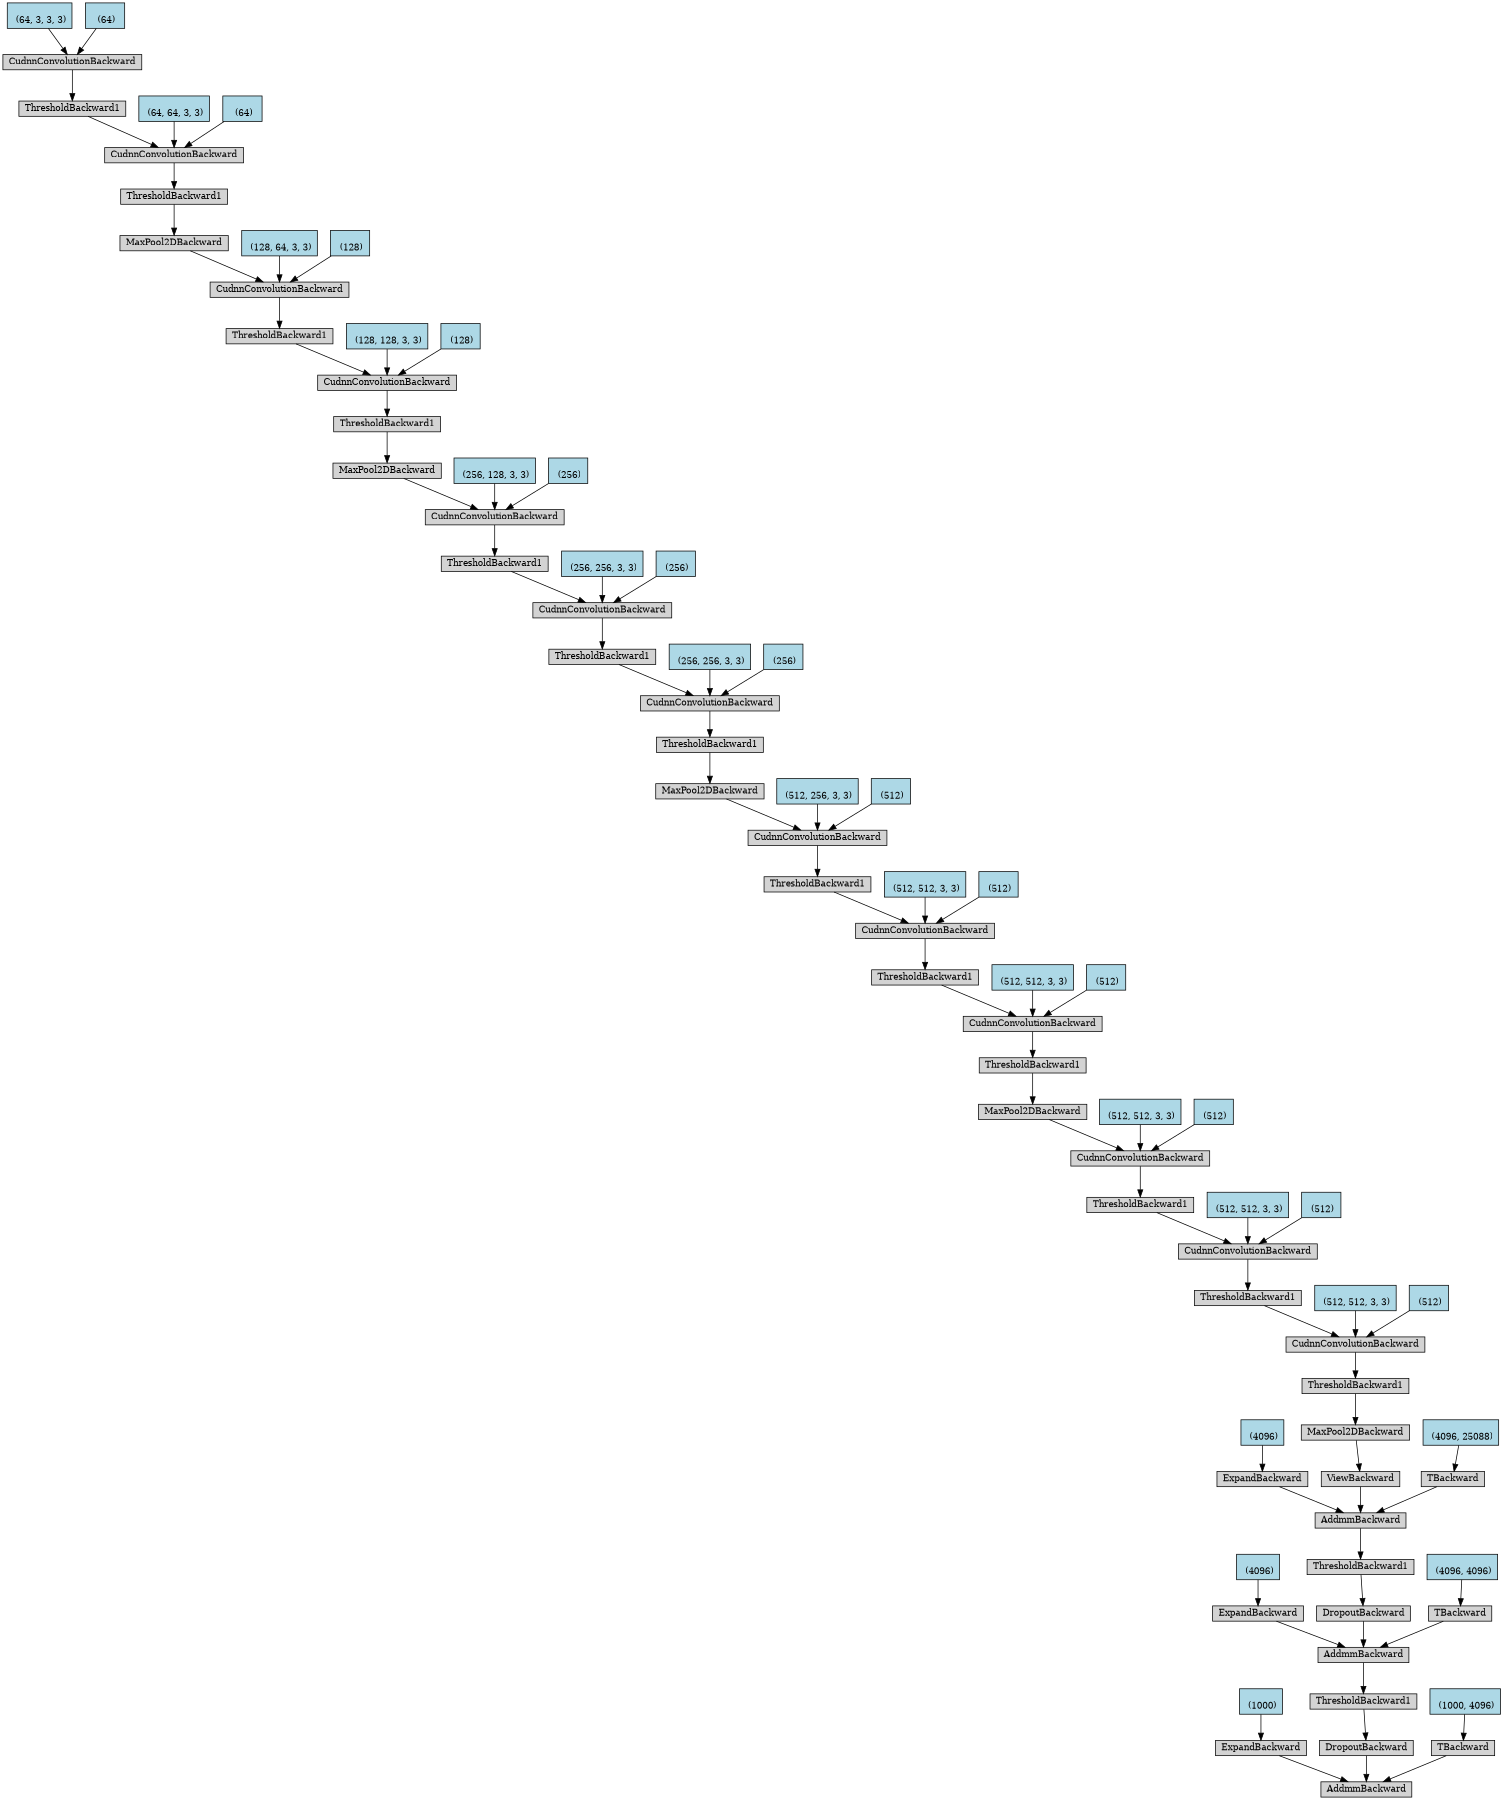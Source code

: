 digraph {
	graph [size="12,12"]
	node [align=left fontsize=12 height=0.2 ranksep=0.1 shape=box style=filled]
	1554882395104 [label=AddmmBackward]
	1554882394656 -> 1554882395104
	1554882394656 [label=ExpandBackward]
	1554882395048 -> 1554882394656
	1554882395048 [label="
 (1000)" fillcolor=lightblue]
	1555312258408 -> 1554882395104
	1555312258408 [label=DropoutBackward]
	1554882394488 -> 1555312258408
	1554882394488 [label=ThresholdBackward1]
	1554882394992 -> 1554882394488
	1554882394992 [label=AddmmBackward]
	1554882394376 -> 1554882394992
	1554882394376 [label=ExpandBackward]
	1554882394824 -> 1554882394376
	1554882394824 [label="
 (4096)" fillcolor=lightblue]
	1555312258072 -> 1554882394992
	1555312258072 [label=DropoutBackward]
	1554882394264 -> 1555312258072
	1554882394264 [label=ThresholdBackward1]
	1554882394208 -> 1554882394264
	1554882394208 [label=AddmmBackward]
	1554882394096 -> 1554882394208
	1554882394096 [label=ExpandBackward]
	1554882393872 -> 1554882394096
	1554882393872 [label="
 (4096)" fillcolor=lightblue]
	1554882394040 -> 1554882394208
	1554882394040 [label=ViewBackward]
	1554882393816 -> 1554882394040
	1554882393816 [label=MaxPool2DBackward]
	1554882393704 -> 1554882393816
	1554882393704 [label=ThresholdBackward1]
	1554882393200 -> 1554882393704
	1554882393200 [label=CudnnConvolutionBackward]
	1555315499248 -> 1554882393200
	1555315499248 [label=ThresholdBackward1]
	1555315499696 -> 1555315499248
	1555315499696 [label=CudnnConvolutionBackward]
	1555315500424 -> 1555315499696
	1555315500424 [label=ThresholdBackward1]
	1555315502104 -> 1555315500424
	1555315502104 [label=CudnnConvolutionBackward]
	1555315503000 -> 1555315502104
	1555315503000 [label=MaxPool2DBackward]
	1555315396280 -> 1555315503000
	1555315396280 [label=ThresholdBackward1]
	1555315396336 -> 1555315396280
	1555315396336 [label=CudnnConvolutionBackward]
	1555315394712 -> 1555315396336
	1555315394712 [label=ThresholdBackward1]
	1555315395048 -> 1555315394712
	1555315395048 [label=CudnnConvolutionBackward]
	1555315395328 -> 1555315395048
	1555315395328 [label=ThresholdBackward1]
	1555315395664 -> 1555315395328
	1555315395664 [label=CudnnConvolutionBackward]
	1555315395776 -> 1555315395664
	1555315395776 [label=MaxPool2DBackward]
	1555315394152 -> 1555315395776
	1555315394152 [label=ThresholdBackward1]
	1555315394208 -> 1555315394152
	1555315394208 [label=CudnnConvolutionBackward]
	1555315394264 -> 1555315394208
	1555315394264 [label=ThresholdBackward1]
	1555315394376 -> 1555315394264
	1555315394376 [label=CudnnConvolutionBackward]
	1555315396448 -> 1555315394376
	1555315396448 [label=ThresholdBackward1]
	1554875132224 -> 1555315396448
	1554875132224 [label=CudnnConvolutionBackward]
	1554875130096 -> 1554875132224
	1554875130096 [label=MaxPool2DBackward]
	1554875131216 -> 1554875130096
	1554875131216 [label=ThresholdBackward1]
	1554875130936 -> 1554875131216
	1554875130936 [label=CudnnConvolutionBackward]
	1554875133512 -> 1554875130936
	1554875133512 [label=ThresholdBackward1]
	1554875130880 -> 1554875133512
	1554875130880 [label=CudnnConvolutionBackward]
	1554875133624 -> 1554875130880
	1554875133624 [label=MaxPool2DBackward]
	1554875132280 -> 1554875133624
	1554875132280 [label=ThresholdBackward1]
	1554875133792 -> 1554875132280
	1554875133792 [label=CudnnConvolutionBackward]
	1554875131552 -> 1554875133792
	1554875131552 [label=ThresholdBackward1]
	1554875133400 -> 1554875131552
	1554875133400 [label=CudnnConvolutionBackward]
	1554875131272 -> 1554875133400
	1554875131272 [label="
 (64, 3, 3, 3)" fillcolor=lightblue]
	1554875133176 -> 1554875133400
	1554875133176 [label="
 (64)" fillcolor=lightblue]
	1554875133568 -> 1554875133792
	1554875133568 [label="
 (64, 64, 3, 3)" fillcolor=lightblue]
	1554875131496 -> 1554875133792
	1554875131496 [label="
 (64)" fillcolor=lightblue]
	1554875131160 -> 1554875130880
	1554875131160 [label="
 (128, 64, 3, 3)" fillcolor=lightblue]
	1554875132952 -> 1554875130880
	1554875132952 [label="
 (128)" fillcolor=lightblue]
	1554875133064 -> 1554875130936
	1554875133064 [label="
 (128, 128, 3, 3)" fillcolor=lightblue]
	1554875132560 -> 1554875130936
	1554875132560 [label="
 (128)" fillcolor=lightblue]
	1554875131888 -> 1554875132224
	1554875131888 [label="
 (256, 128, 3, 3)" fillcolor=lightblue]
	1554875132672 -> 1554875132224
	1554875132672 [label="
 (256)" fillcolor=lightblue]
	1555315394656 -> 1555315394376
	1555315394656 [label="
 (256, 256, 3, 3)" fillcolor=lightblue]
	1554875133456 -> 1555315394376
	1554875133456 [label="
 (256)" fillcolor=lightblue]
	1555315396112 -> 1555315394208
	1555315396112 [label="
 (256, 256, 3, 3)" fillcolor=lightblue]
	1555315394320 -> 1555315394208
	1555315394320 [label="
 (256)" fillcolor=lightblue]
	1555315395832 -> 1555315395664
	1555315395832 [label="
 (512, 256, 3, 3)" fillcolor=lightblue]
	1555315395888 -> 1555315395664
	1555315395888 [label="
 (512)" fillcolor=lightblue]
	1555315395496 -> 1555315395048
	1555315395496 [label="
 (512, 512, 3, 3)" fillcolor=lightblue]
	1555315395552 -> 1555315395048
	1555315395552 [label="
 (512)" fillcolor=lightblue]
	1555315394600 -> 1555315396336
	1555315394600 [label="
 (512, 512, 3, 3)" fillcolor=lightblue]
	1555315396392 -> 1555315396336
	1555315396392 [label="
 (512)" fillcolor=lightblue]
	1555315501040 -> 1555315502104
	1555315501040 [label="
 (512, 512, 3, 3)" fillcolor=lightblue]
	1555315500088 -> 1555315502104
	1555315500088 [label="
 (512)" fillcolor=lightblue]
	1555315501208 -> 1555315499696
	1555315501208 [label="
 (512, 512, 3, 3)" fillcolor=lightblue]
	1555315501432 -> 1555315499696
	1555315501432 [label="
 (512)" fillcolor=lightblue]
	1555315499080 -> 1554882393200
	1555315499080 [label="
 (512, 512, 3, 3)" fillcolor=lightblue]
	1555315499360 -> 1554882393200
	1555315499360 [label="
 (512)" fillcolor=lightblue]
	1554882393984 -> 1554882394208
	1554882393984 [label=TBackward]
	1554882393760 -> 1554882393984
	1554882393760 [label="
 (4096, 25088)" fillcolor=lightblue]
	1554882394880 -> 1554882394992
	1554882394880 [label=TBackward]
	1554882394768 -> 1554882394880
	1554882394768 [label="
 (4096, 4096)" fillcolor=lightblue]
	1554882394600 -> 1554882395104
	1554882394600 [label=TBackward]
	1554882394432 -> 1554882394600
	1554882394432 [label="
 (1000, 4096)" fillcolor=lightblue]
}
